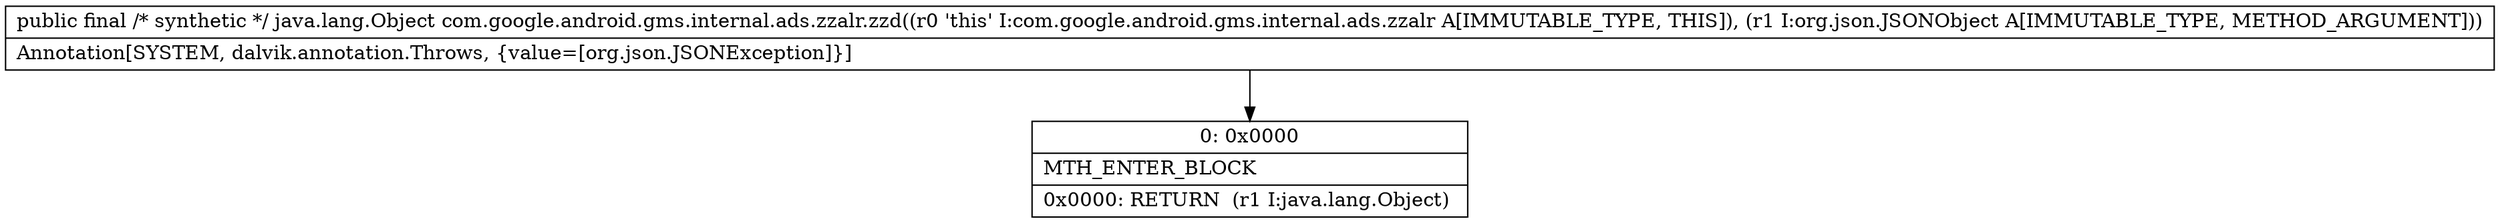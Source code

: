 digraph "CFG forcom.google.android.gms.internal.ads.zzalr.zzd(Lorg\/json\/JSONObject;)Ljava\/lang\/Object;" {
Node_0 [shape=record,label="{0\:\ 0x0000|MTH_ENTER_BLOCK\l|0x0000: RETURN  (r1 I:java.lang.Object) \l}"];
MethodNode[shape=record,label="{public final \/* synthetic *\/ java.lang.Object com.google.android.gms.internal.ads.zzalr.zzd((r0 'this' I:com.google.android.gms.internal.ads.zzalr A[IMMUTABLE_TYPE, THIS]), (r1 I:org.json.JSONObject A[IMMUTABLE_TYPE, METHOD_ARGUMENT]))  | Annotation[SYSTEM, dalvik.annotation.Throws, \{value=[org.json.JSONException]\}]\l}"];
MethodNode -> Node_0;
}

